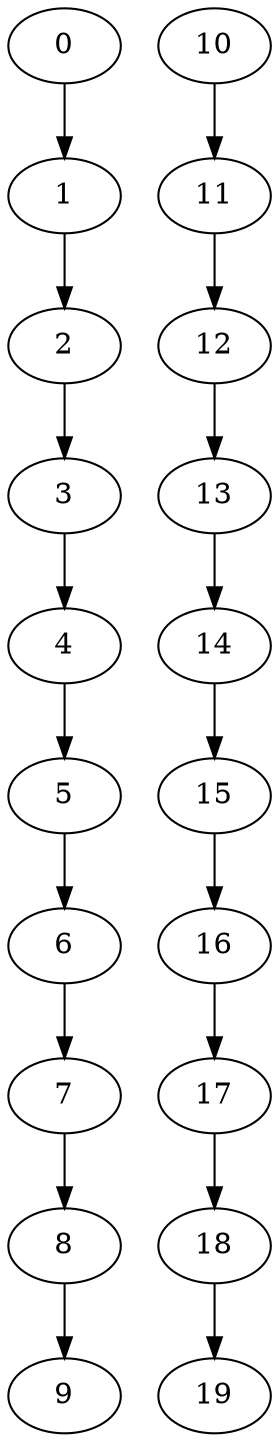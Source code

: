 digraph testcase1 {
	0;
	0 -> 1;
	1;
	1 -> 2;
	2;
	2 -> 3;
	3;
	3 -> 4;
	4;
	4 -> 5;
	5;
	5 -> 6;
	6;
	6 -> 7;
	7;
	7 -> 8;
	8;
	8 -> 9;
	9;
	10;
	10 -> 11;
	11;
	11 -> 12;
	12;
	12 -> 13;
	13;
	13 -> 14;
	14;
	14 -> 15;
	15;
	15 -> 16;
	16;
	16 -> 17;
	17;
	17 -> 18;
	18;
	18 -> 19;
	19;
}
